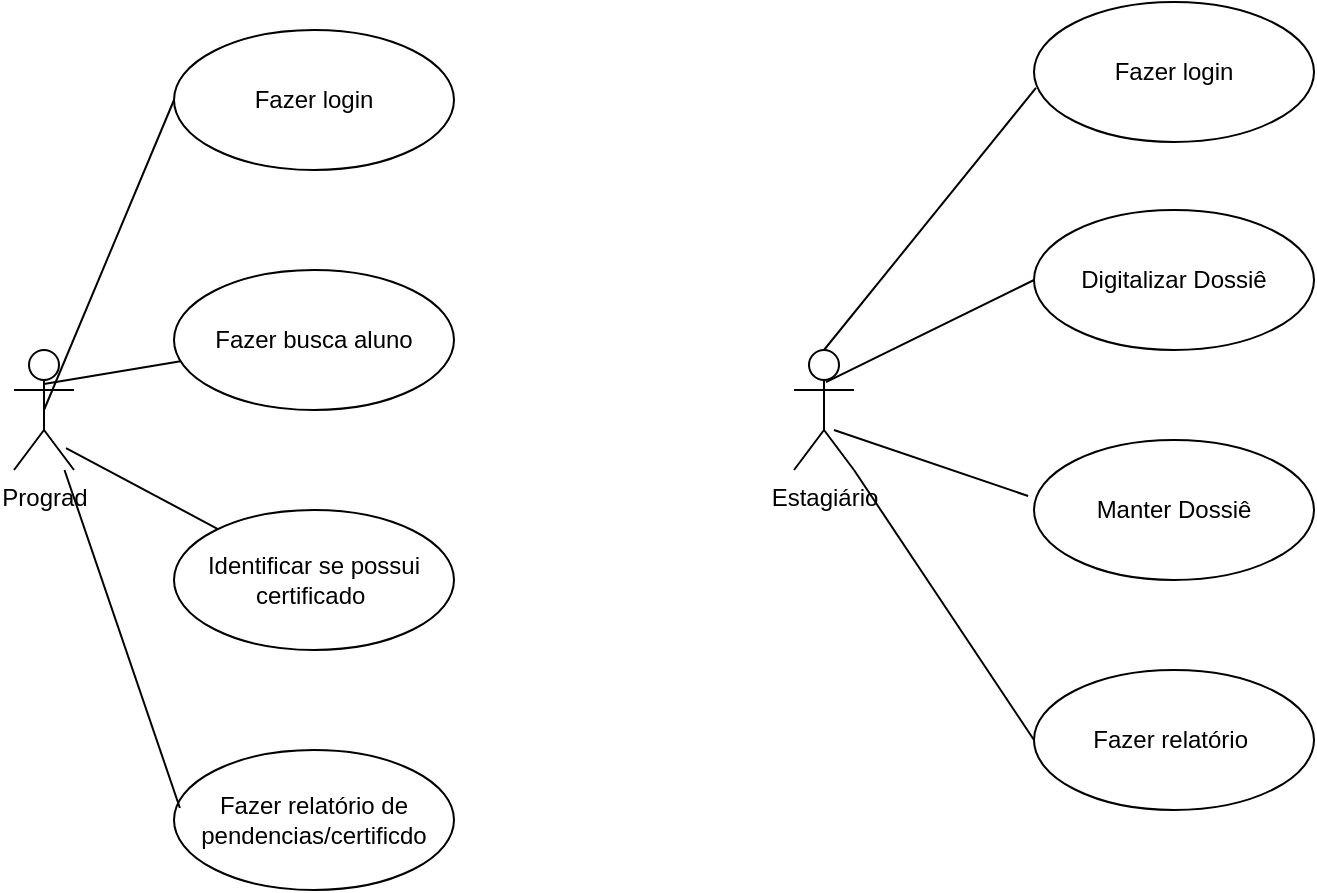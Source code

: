<mxfile version="12.0.3" type="github" pages="1"><diagram id="YWQn3CbiuZVx-SB39vcY" name="Page-1"><mxGraphModel dx="854" dy="507" grid="1" gridSize="10" guides="1" tooltips="1" connect="1" arrows="1" fold="1" page="1" pageScale="1" pageWidth="827" pageHeight="1169" math="0" shadow="0"><root><mxCell id="0"/><mxCell id="1" parent="0"/><mxCell id="id8xCaVp1P_KITehOk-W-5" value="Prograd" style="shape=umlActor;verticalLabelPosition=bottom;labelBackgroundColor=#ffffff;verticalAlign=top;html=1;" vertex="1" parent="1"><mxGeometry x="120" y="250" width="30" height="60" as="geometry"/></mxCell><mxCell id="id8xCaVp1P_KITehOk-W-15" value="Fazer login" style="ellipse;whiteSpace=wrap;html=1;" vertex="1" parent="1"><mxGeometry x="200" y="90" width="140" height="70" as="geometry"/></mxCell><mxCell id="id8xCaVp1P_KITehOk-W-16" value="Fazer busca aluno" style="ellipse;whiteSpace=wrap;html=1;" vertex="1" parent="1"><mxGeometry x="200" y="210" width="140" height="70" as="geometry"/></mxCell><mxCell id="id8xCaVp1P_KITehOk-W-17" value="Identificar se possui certificado&amp;nbsp;" style="ellipse;whiteSpace=wrap;html=1;" vertex="1" parent="1"><mxGeometry x="200" y="330" width="140" height="70" as="geometry"/></mxCell><mxCell id="id8xCaVp1P_KITehOk-W-18" value="Fazer relatório de pendencias/certificdo" style="ellipse;whiteSpace=wrap;html=1;" vertex="1" parent="1"><mxGeometry x="200" y="450" width="140" height="70" as="geometry"/></mxCell><mxCell id="id8xCaVp1P_KITehOk-W-19" value="" style="edgeStyle=none;html=1;endArrow=none;verticalAlign=bottom;entryX=0.021;entryY=0.414;entryDx=0;entryDy=0;entryPerimeter=0;" edge="1" parent="1" source="id8xCaVp1P_KITehOk-W-5" target="id8xCaVp1P_KITehOk-W-18"><mxGeometry width="160" relative="1" as="geometry"><mxPoint x="110" y="540" as="sourcePoint"/><mxPoint x="270" y="540" as="targetPoint"/></mxGeometry></mxCell><mxCell id="id8xCaVp1P_KITehOk-W-20" value="" style="edgeStyle=none;html=1;endArrow=none;verticalAlign=bottom;exitX=0.867;exitY=0.817;exitDx=0;exitDy=0;exitPerimeter=0;" edge="1" parent="1" source="id8xCaVp1P_KITehOk-W-5" target="id8xCaVp1P_KITehOk-W-17"><mxGeometry width="160" relative="1" as="geometry"><mxPoint x="110" y="540" as="sourcePoint"/><mxPoint x="270" y="540" as="targetPoint"/></mxGeometry></mxCell><mxCell id="id8xCaVp1P_KITehOk-W-21" value="" style="edgeStyle=none;html=1;endArrow=none;verticalAlign=bottom;exitX=0.5;exitY=0.283;exitDx=0;exitDy=0;exitPerimeter=0;" edge="1" parent="1" source="id8xCaVp1P_KITehOk-W-5" target="id8xCaVp1P_KITehOk-W-16"><mxGeometry width="160" relative="1" as="geometry"><mxPoint x="110" y="540" as="sourcePoint"/><mxPoint x="270" y="540" as="targetPoint"/></mxGeometry></mxCell><mxCell id="id8xCaVp1P_KITehOk-W-22" value="" style="edgeStyle=none;html=1;endArrow=none;verticalAlign=bottom;exitX=0.5;exitY=0.5;exitDx=0;exitDy=0;exitPerimeter=0;entryX=0;entryY=0.5;entryDx=0;entryDy=0;" edge="1" parent="1" source="id8xCaVp1P_KITehOk-W-5" target="id8xCaVp1P_KITehOk-W-15"><mxGeometry width="160" relative="1" as="geometry"><mxPoint x="110" y="540" as="sourcePoint"/><mxPoint x="270" y="540" as="targetPoint"/></mxGeometry></mxCell><mxCell id="id8xCaVp1P_KITehOk-W-23" value="Estagiário" style="shape=umlActor;html=1;verticalLabelPosition=bottom;verticalAlign=top;align=center;" vertex="1" parent="1"><mxGeometry x="510" y="250" width="30" height="60" as="geometry"/></mxCell><mxCell id="id8xCaVp1P_KITehOk-W-24" value="Fazer login" style="ellipse;whiteSpace=wrap;html=1;" vertex="1" parent="1"><mxGeometry x="630" y="76" width="140" height="70" as="geometry"/></mxCell><mxCell id="id8xCaVp1P_KITehOk-W-25" value="Digitalizar Dossiê" style="ellipse;whiteSpace=wrap;html=1;" vertex="1" parent="1"><mxGeometry x="630" y="180" width="140" height="70" as="geometry"/></mxCell><mxCell id="id8xCaVp1P_KITehOk-W-26" value="Manter Dossiê" style="ellipse;whiteSpace=wrap;html=1;" vertex="1" parent="1"><mxGeometry x="630" y="295" width="140" height="70" as="geometry"/></mxCell><mxCell id="id8xCaVp1P_KITehOk-W-27" value="Fazer relatório&amp;nbsp;" style="ellipse;whiteSpace=wrap;html=1;" vertex="1" parent="1"><mxGeometry x="630" y="410" width="140" height="70" as="geometry"/></mxCell><mxCell id="id8xCaVp1P_KITehOk-W-29" value="" style="edgeStyle=none;html=1;endArrow=none;verticalAlign=bottom;exitX=1;exitY=1;exitDx=0;exitDy=0;exitPerimeter=0;entryX=0;entryY=0.5;entryDx=0;entryDy=0;" edge="1" parent="1" source="id8xCaVp1P_KITehOk-W-23" target="id8xCaVp1P_KITehOk-W-27"><mxGeometry width="160" relative="1" as="geometry"><mxPoint x="110" y="540" as="sourcePoint"/><mxPoint x="270" y="540" as="targetPoint"/></mxGeometry></mxCell><mxCell id="id8xCaVp1P_KITehOk-W-30" value="" style="edgeStyle=none;html=1;endArrow=none;verticalAlign=bottom;entryX=-0.021;entryY=0.4;entryDx=0;entryDy=0;entryPerimeter=0;" edge="1" parent="1" target="id8xCaVp1P_KITehOk-W-26"><mxGeometry width="160" relative="1" as="geometry"><mxPoint x="530" y="290" as="sourcePoint"/><mxPoint x="270" y="540" as="targetPoint"/></mxGeometry></mxCell><mxCell id="id8xCaVp1P_KITehOk-W-32" value="" style="edgeStyle=none;html=1;endArrow=none;verticalAlign=bottom;exitX=0.533;exitY=0.267;exitDx=0;exitDy=0;exitPerimeter=0;entryX=0;entryY=0.5;entryDx=0;entryDy=0;" edge="1" parent="1" source="id8xCaVp1P_KITehOk-W-23" target="id8xCaVp1P_KITehOk-W-25"><mxGeometry width="160" relative="1" as="geometry"><mxPoint x="110" y="540" as="sourcePoint"/><mxPoint x="270" y="540" as="targetPoint"/></mxGeometry></mxCell><mxCell id="id8xCaVp1P_KITehOk-W-33" value="" style="edgeStyle=none;html=1;endArrow=none;verticalAlign=bottom;exitX=0.5;exitY=0;exitDx=0;exitDy=0;exitPerimeter=0;entryX=0.007;entryY=0.614;entryDx=0;entryDy=0;entryPerimeter=0;" edge="1" parent="1" source="id8xCaVp1P_KITehOk-W-23" target="id8xCaVp1P_KITehOk-W-24"><mxGeometry width="160" relative="1" as="geometry"><mxPoint x="110" y="540" as="sourcePoint"/><mxPoint x="270" y="540" as="targetPoint"/></mxGeometry></mxCell></root></mxGraphModel></diagram></mxfile>